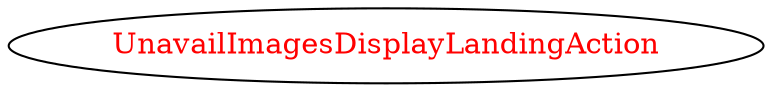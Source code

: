 digraph dependencyGraph {
 concentrate=true;
 ranksep="2.0";
 rankdir="LR"; 
 splines="ortho";
"UnavailImagesDisplayLandingAction" [fontcolor="red"];
}
